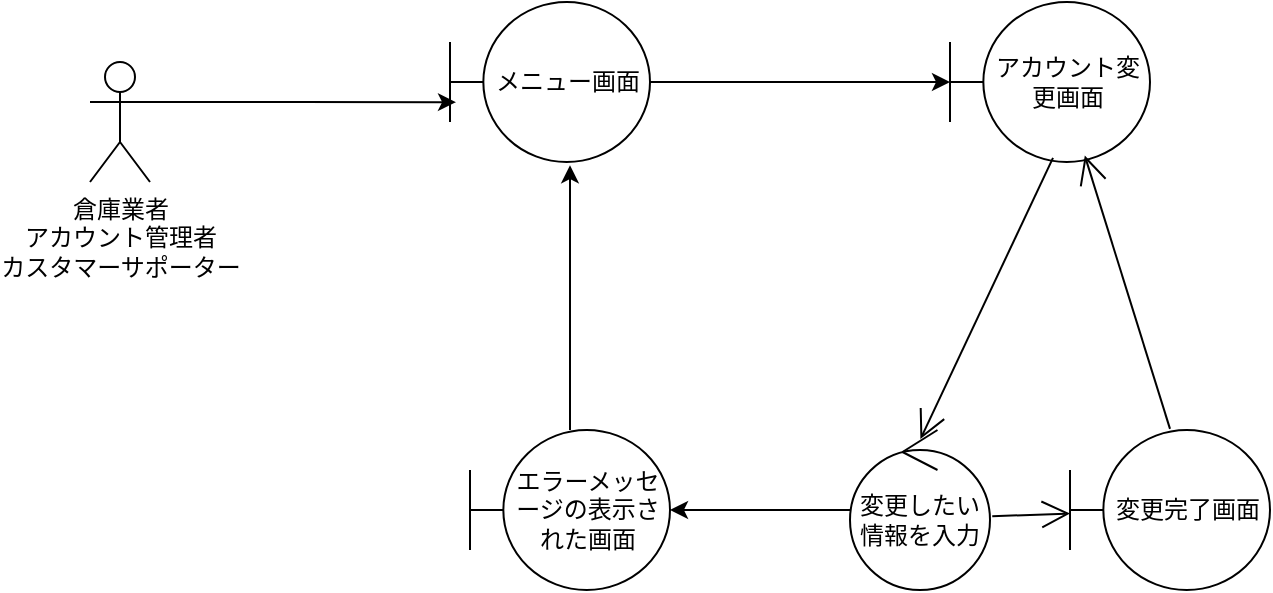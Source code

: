 <mxfile version="28.2.5">
  <diagram name="ページ1" id="EmrC-pLuZmeqLHvhbOav">
    <mxGraphModel dx="1130" dy="511" grid="1" gridSize="10" guides="1" tooltips="1" connect="1" arrows="1" fold="1" page="1" pageScale="1" pageWidth="1169" pageHeight="827" math="0" shadow="0">
      <root>
        <mxCell id="0" />
        <mxCell id="1" parent="0" />
        <mxCell id="10VEGs-uskNU2SIhcTbT-10" style="edgeStyle=orthogonalEdgeStyle;rounded=0;orthogonalLoop=1;jettySize=auto;html=1;exitX=1;exitY=0.333;exitDx=0;exitDy=0;exitPerimeter=0;entryX=0.03;entryY=0.626;entryDx=0;entryDy=0;entryPerimeter=0;" edge="1" parent="1" source="10VEGs-uskNU2SIhcTbT-1" target="10VEGs-uskNU2SIhcTbT-9">
          <mxGeometry relative="1" as="geometry">
            <mxPoint x="310" y="270.111" as="targetPoint" />
          </mxGeometry>
        </mxCell>
        <mxCell id="10VEGs-uskNU2SIhcTbT-1" value="倉庫業者&lt;div&gt;アカウント管理者&lt;/div&gt;&lt;div&gt;カスタマーサポーター&lt;/div&gt;" style="shape=umlActor;verticalLabelPosition=bottom;verticalAlign=top;html=1;" vertex="1" parent="1">
          <mxGeometry x="110" y="150" width="30" height="60" as="geometry" />
        </mxCell>
        <mxCell id="10VEGs-uskNU2SIhcTbT-9" value="メニュー画面" style="shape=umlBoundary;whiteSpace=wrap;html=1;" vertex="1" parent="1">
          <mxGeometry x="290" y="120" width="100" height="80" as="geometry" />
        </mxCell>
        <mxCell id="10VEGs-uskNU2SIhcTbT-11" value="アカウント変更画面" style="shape=umlBoundary;whiteSpace=wrap;html=1;" vertex="1" parent="1">
          <mxGeometry x="540" y="120" width="100" height="80" as="geometry" />
        </mxCell>
        <mxCell id="10VEGs-uskNU2SIhcTbT-12" style="edgeStyle=orthogonalEdgeStyle;rounded=0;orthogonalLoop=1;jettySize=auto;html=1;entryX=0;entryY=0.5;entryDx=0;entryDy=0;entryPerimeter=0;" edge="1" parent="1" source="10VEGs-uskNU2SIhcTbT-9" target="10VEGs-uskNU2SIhcTbT-11">
          <mxGeometry relative="1" as="geometry" />
        </mxCell>
        <mxCell id="10VEGs-uskNU2SIhcTbT-19" style="edgeStyle=orthogonalEdgeStyle;rounded=0;orthogonalLoop=1;jettySize=auto;html=1;" edge="1" parent="1" source="10VEGs-uskNU2SIhcTbT-13" target="10VEGs-uskNU2SIhcTbT-18">
          <mxGeometry relative="1" as="geometry" />
        </mxCell>
        <mxCell id="10VEGs-uskNU2SIhcTbT-13" value="変更したい情報を入力" style="ellipse;shape=umlControl;whiteSpace=wrap;html=1;" vertex="1" parent="1">
          <mxGeometry x="490" y="334" width="70" height="80" as="geometry" />
        </mxCell>
        <mxCell id="10VEGs-uskNU2SIhcTbT-17" value="" style="endArrow=open;endFill=1;endSize=12;html=1;rounded=0;exitX=0.515;exitY=0.974;exitDx=0;exitDy=0;exitPerimeter=0;entryX=0.503;entryY=0.057;entryDx=0;entryDy=0;entryPerimeter=0;" edge="1" parent="1" source="10VEGs-uskNU2SIhcTbT-11" target="10VEGs-uskNU2SIhcTbT-13">
          <mxGeometry width="160" relative="1" as="geometry">
            <mxPoint x="430" y="320" as="sourcePoint" />
            <mxPoint x="590" y="320" as="targetPoint" />
          </mxGeometry>
        </mxCell>
        <mxCell id="10VEGs-uskNU2SIhcTbT-20" style="edgeStyle=orthogonalEdgeStyle;rounded=0;orthogonalLoop=1;jettySize=auto;html=1;entryX=0.6;entryY=1.02;entryDx=0;entryDy=0;entryPerimeter=0;" edge="1" parent="1" source="10VEGs-uskNU2SIhcTbT-18" target="10VEGs-uskNU2SIhcTbT-9">
          <mxGeometry relative="1" as="geometry">
            <mxPoint x="290" y="210" as="targetPoint" />
          </mxGeometry>
        </mxCell>
        <mxCell id="10VEGs-uskNU2SIhcTbT-18" value="エラーメッセージの表示された画面" style="shape=umlBoundary;whiteSpace=wrap;html=1;" vertex="1" parent="1">
          <mxGeometry x="300" y="334" width="100" height="80" as="geometry" />
        </mxCell>
        <mxCell id="10VEGs-uskNU2SIhcTbT-21" value="" style="endArrow=open;endFill=1;endSize=12;html=1;rounded=0;exitX=1.016;exitY=0.539;exitDx=0;exitDy=0;exitPerimeter=0;" edge="1" parent="1" source="10VEGs-uskNU2SIhcTbT-13" target="10VEGs-uskNU2SIhcTbT-22">
          <mxGeometry width="160" relative="1" as="geometry">
            <mxPoint x="390" y="270" as="sourcePoint" />
            <mxPoint x="650" y="374" as="targetPoint" />
          </mxGeometry>
        </mxCell>
        <mxCell id="10VEGs-uskNU2SIhcTbT-22" value="変更完了画面" style="shape=umlBoundary;whiteSpace=wrap;html=1;" vertex="1" parent="1">
          <mxGeometry x="600" y="334" width="100" height="80" as="geometry" />
        </mxCell>
        <mxCell id="10VEGs-uskNU2SIhcTbT-24" value="" style="endArrow=open;endFill=1;endSize=12;html=1;rounded=0;exitX=0.5;exitY=-0.007;exitDx=0;exitDy=0;exitPerimeter=0;entryX=0.674;entryY=0.96;entryDx=0;entryDy=0;entryPerimeter=0;" edge="1" parent="1" source="10VEGs-uskNU2SIhcTbT-22" target="10VEGs-uskNU2SIhcTbT-11">
          <mxGeometry width="160" relative="1" as="geometry">
            <mxPoint x="390" y="270" as="sourcePoint" />
            <mxPoint x="760" y="230" as="targetPoint" />
          </mxGeometry>
        </mxCell>
      </root>
    </mxGraphModel>
  </diagram>
</mxfile>
